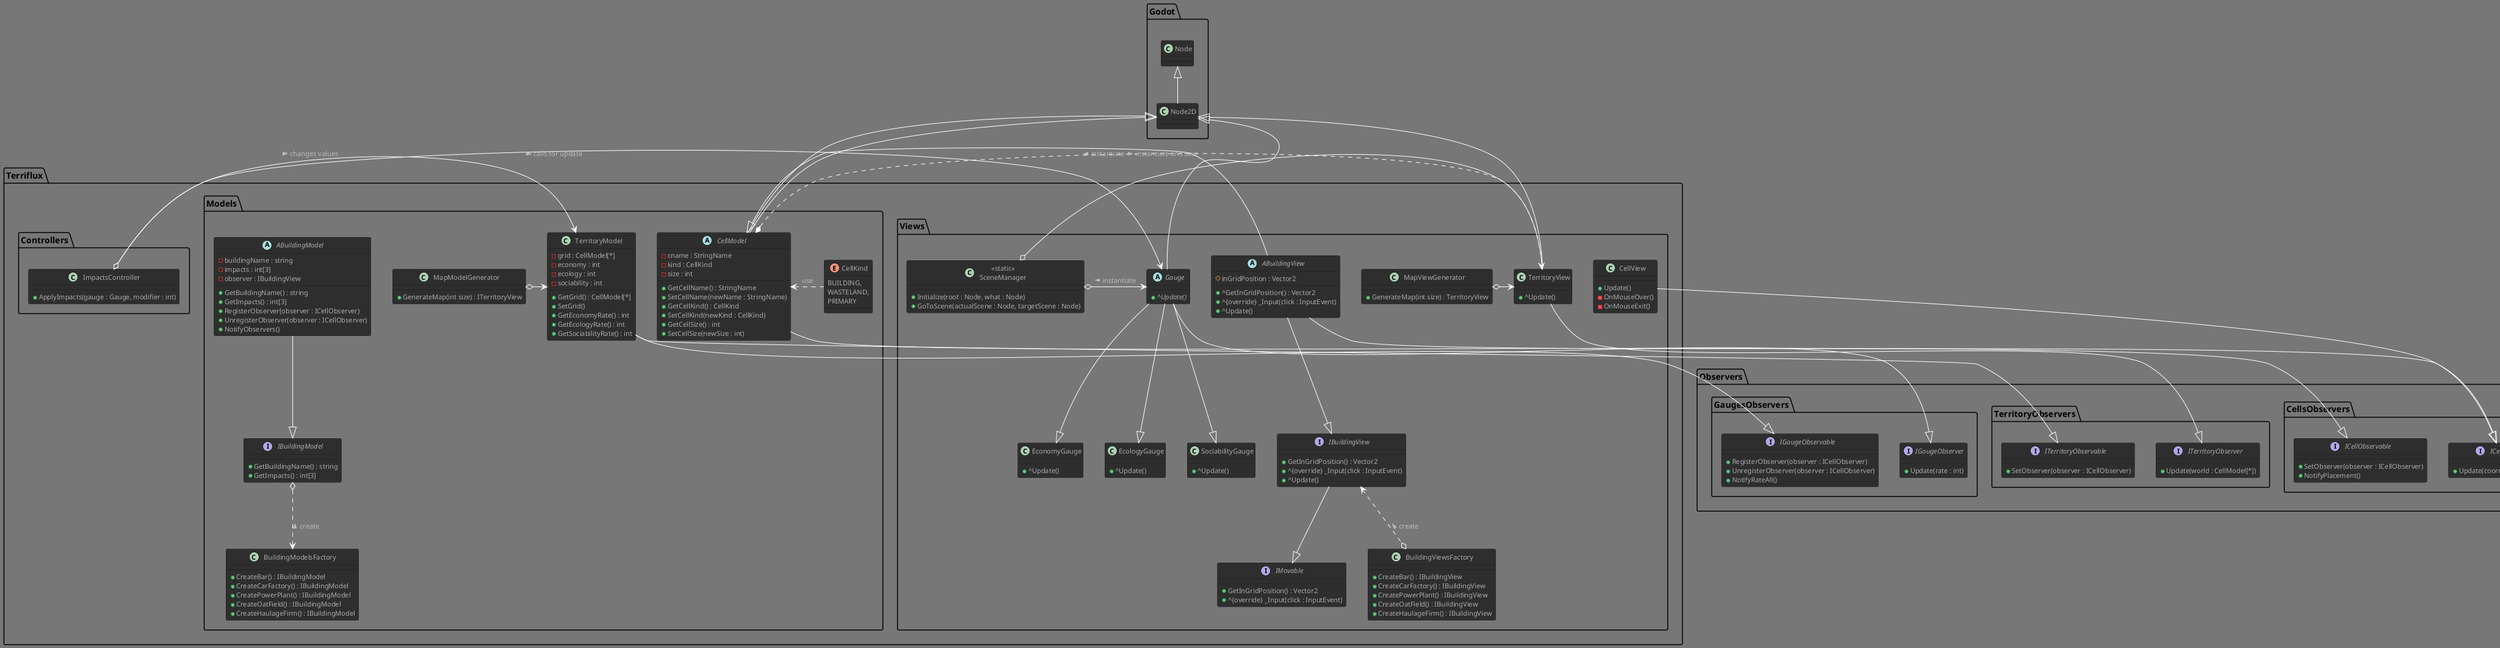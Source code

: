 @startuml
!theme reddress-darkgreen

package Godot {
    class Node
    class Node2D extends Node
}

package Observers{
    package CellsObservers{
        interface ICellObserver {
            + Update(coordinates : Vector2)
        }
        interface ICellObservable{
            + SetObserver(observer : ICellObserver)
            + NotifyPlacement()
        }
    }
    package GaugesObservers{
        interface IGaugeObserver{
            + Update(rate : int)
        }
        interface IGaugeObservable{ /' observes the 3 gauges '/
            + RegisterObserver(observer : ICellObserver)
            + UnregisterObserver(observer : ICellObserver)
            + NotifyRateAll()
        }
    }

    package TerritoryObservers{
        interface ITerritoryObserver{
            + Update(world : CellModel[*])
        }
        interface ITerritoryObservable{
            + SetObserver(observer : ICellObserver)
        }
    }
}
package Terriflux {
    package Models {
        class TerritoryModel { /' A grid, a collection of CellModel '/
            /' Grid '/
            - grid : CellModel[*]
            + GetGrid() : CellModel[*]
            + SetGrid()
            /' Rates '/
            - economy : int
            - ecology : int
            - sociability : int
            + GetEconomyRate() : int
            + GetEcologyRate() : int
            + GetSociabilityRate() : int
        }
        abstract ABuildingModel{
            - buildingName : string
            - impacts : int[3]
            - observer : IBuildingView /' just one for each instance! '/
            + GetBuildingName() : string
            + GetImpacts() : int[3]
            + RegisterObserver(observer : ICellObserver)
            + UnregisterObserver(observer : ICellObserver)
            + NotifyObservers()
            /' + SomeMethodThatUpdatesData() : void {\n // Mettre à jour les données du modèle\n// Puis notifier les observateurs\nNotifyObservers()\n}
            impacts = {\n +-sociability,\n +-ecology,\n +-economy\n} " '/
        }
        interface IBuildingModel{
            + GetBuildingName() : string
            + GetImpacts() : int[3]
        }
        class MapModelGenerator {
            + GenerateMap(int size) : ITerritoryView
        }
        enum CellKind{
            BUILDING,
            WASTELAND, /' free cell '/
            PRIMARY /' nothing, basic '/
        }
        abstract CellModel {
            - cname : StringName
            - kind : CellKind
            - size : int
            + GetCellName() : StringName
            + SetCellName(newName : StringName)
            + GetCellKind() : CellKind
            + SetCellKind(newKind : CellKind)
            + GetCellSize() : int
            + SetCellSize(newSize : int)
        }
        class BuildingModelsFactory{
            /' Some examples '/
            + CreateBar() : IBuildingModel
            + CreateCarFactory() : IBuildingModel
            + CreatePowerPlant() : IBuildingModel
            + CreateOatField() : IBuildingModel
            + CreateHaulageFirm() : IBuildingModel
        }
    }
    package Views {
        interface IBuildingView {
            + GetInGridPosition() : Vector2
            + ^{override} _Input(click : InputEvent)
            + ^Update()
        }
        abstract ABuildingView {
            # inGridPosition : Vector2
            + ^GetInGridPosition() : Vector2
            + ^{override} _Input(click : InputEvent)
            + ^Update()
        }
        class BuildingViewsFactory{
            /' Some examples '/
            + CreateBar() : IBuildingView
            + CreateCarFactory() : IBuildingView
            + CreatePowerPlant() : IBuildingView
            + CreateOatField() : IBuildingView
            + CreateHaulageFirm() : IBuildingView
        }
        class "<<static>>\nSceneManager" as SceneManager {
            + Initialize(root : Node, what : Node) /' unsafe, may cause errors '/
            + GoToScene(actualScene : Node, targetScene : Node) /' Destroy the actual scene after load target! '/
        }
        class MapViewGenerator {
            + GenerateMap(int size) : TerritoryView
        }
        abstract Gauge {
            + ^{abstract} Update()
        }
        class EconomyGauge {
            + ^Update()
        }
        class EcologyGauge {
            + ^Update()
        }
        class SociabilityGauge {
            + ^Update()
        }
        class TerritoryView { /'The map, the grid'/
            + ^Update()
        }
        interface IMovable{
            + GetInGridPosition() : Vector2 /' Coordinates for grid '/
            + ^{override} _Input(click : InputEvent)
        }
        class CellView{
            + Update()
            - OnMouseOver()
            - OnMouseExit()
        }
    }
    package Controllers {
        class ImpactsController{
            + ApplyImpacts(gauge : Gauge, modifier : int)
        }
    }
}
/' LINKS '/
Gauge --|> EconomyGauge
Gauge --|> EcologyGauge
Gauge --|> SociabilityGauge
SceneManager o-> Gauge : < instantiate
SceneManager o-> TerritoryView : < instantiate
MapViewGenerator o-> TerritoryView
Node2D <|-- Gauge
Node2D <|-- CellModel
Node2D <|-- TerritoryView
ABuildingView --|> CellModel
Gauge --|> IGaugeObserver
TerritoryView --|> ITerritoryObserver
ImpactsController o-> TerritoryModel : > changes values
ImpactsController o-> Gauge : > calls for update
IBuildingView <..o BuildingViewsFactory : < create
IBuildingView --|> IMovable
ABuildingView --|> IBuildingView
ABuildingView --|> ICellObserver
CellModel *..> TerritoryView : > instantiate and save
IBuildingModel o..> BuildingModelsFactory : < create
MapModelGenerator o-> TerritoryModel
CellView --|> ICellObserver
CellModel --|> ICellObservable
CellModel <. CellKind : use
CellModel --|> Node2D
ABuildingModel --|> IBuildingModel
TerritoryModel --|> IGaugeObservable
TerritoryModel --|> ITerritoryObservable

/' Some examples
ABuildingModel <|-- PowerPlantModel
ABuildingModel <|-- OatFieldModel
ABuildingModel <|-- HaulageFirmModel '/
/' Some examples
ABuildingView <|-- PowerPlantView
ABuildingView <|-- OatFieldView
ABuildingView <|-- HaulageFirmView '/
@enduml
